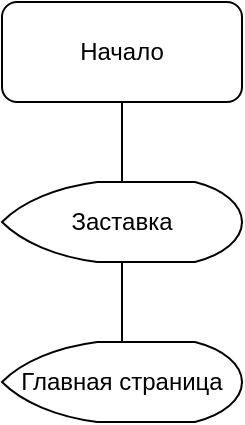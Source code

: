 <mxfile version="21.3.8" type="device">
  <diagram name="Страница 1" id="h3KkxNrF5TEj9KxGksBx">
    <mxGraphModel dx="1235" dy="674" grid="1" gridSize="10" guides="1" tooltips="1" connect="1" arrows="1" fold="1" page="1" pageScale="1" pageWidth="827" pageHeight="1169" math="0" shadow="0">
      <root>
        <mxCell id="0" />
        <mxCell id="1" parent="0" />
        <mxCell id="L_QDN4J0_WMMpkYNYIDS-1" value="Начало" style="rounded=1;whiteSpace=wrap;html=1;" vertex="1" parent="1">
          <mxGeometry x="340" y="70" width="120" height="50" as="geometry" />
        </mxCell>
        <mxCell id="L_QDN4J0_WMMpkYNYIDS-2" value="" style="endArrow=none;html=1;rounded=0;entryX=0.5;entryY=1;entryDx=0;entryDy=0;" edge="1" parent="1" target="L_QDN4J0_WMMpkYNYIDS-1">
          <mxGeometry width="50" height="50" relative="1" as="geometry">
            <mxPoint x="400" y="160" as="sourcePoint" />
            <mxPoint x="440" y="170" as="targetPoint" />
          </mxGeometry>
        </mxCell>
        <mxCell id="L_QDN4J0_WMMpkYNYIDS-5" value="&lt;div style=&quot;&quot;&gt;&lt;span style=&quot;background-color: initial;&quot;&gt;Заставка&lt;/span&gt;&lt;/div&gt;" style="strokeWidth=1;html=1;shape=mxgraph.flowchart.display;whiteSpace=wrap;fillColor=none;strokeColor=default;align=center;" vertex="1" parent="1">
          <mxGeometry x="340" y="160" width="120" height="40" as="geometry" />
        </mxCell>
        <mxCell id="L_QDN4J0_WMMpkYNYIDS-6" value="" style="endArrow=none;html=1;rounded=0;" edge="1" parent="1">
          <mxGeometry width="50" height="50" relative="1" as="geometry">
            <mxPoint x="400" y="240" as="sourcePoint" />
            <mxPoint x="400" y="200" as="targetPoint" />
          </mxGeometry>
        </mxCell>
        <mxCell id="L_QDN4J0_WMMpkYNYIDS-7" value="Главная страница" style="strokeWidth=1;html=1;shape=mxgraph.flowchart.display;whiteSpace=wrap;" vertex="1" parent="1">
          <mxGeometry x="340" y="240" width="120" height="40" as="geometry" />
        </mxCell>
      </root>
    </mxGraphModel>
  </diagram>
</mxfile>
